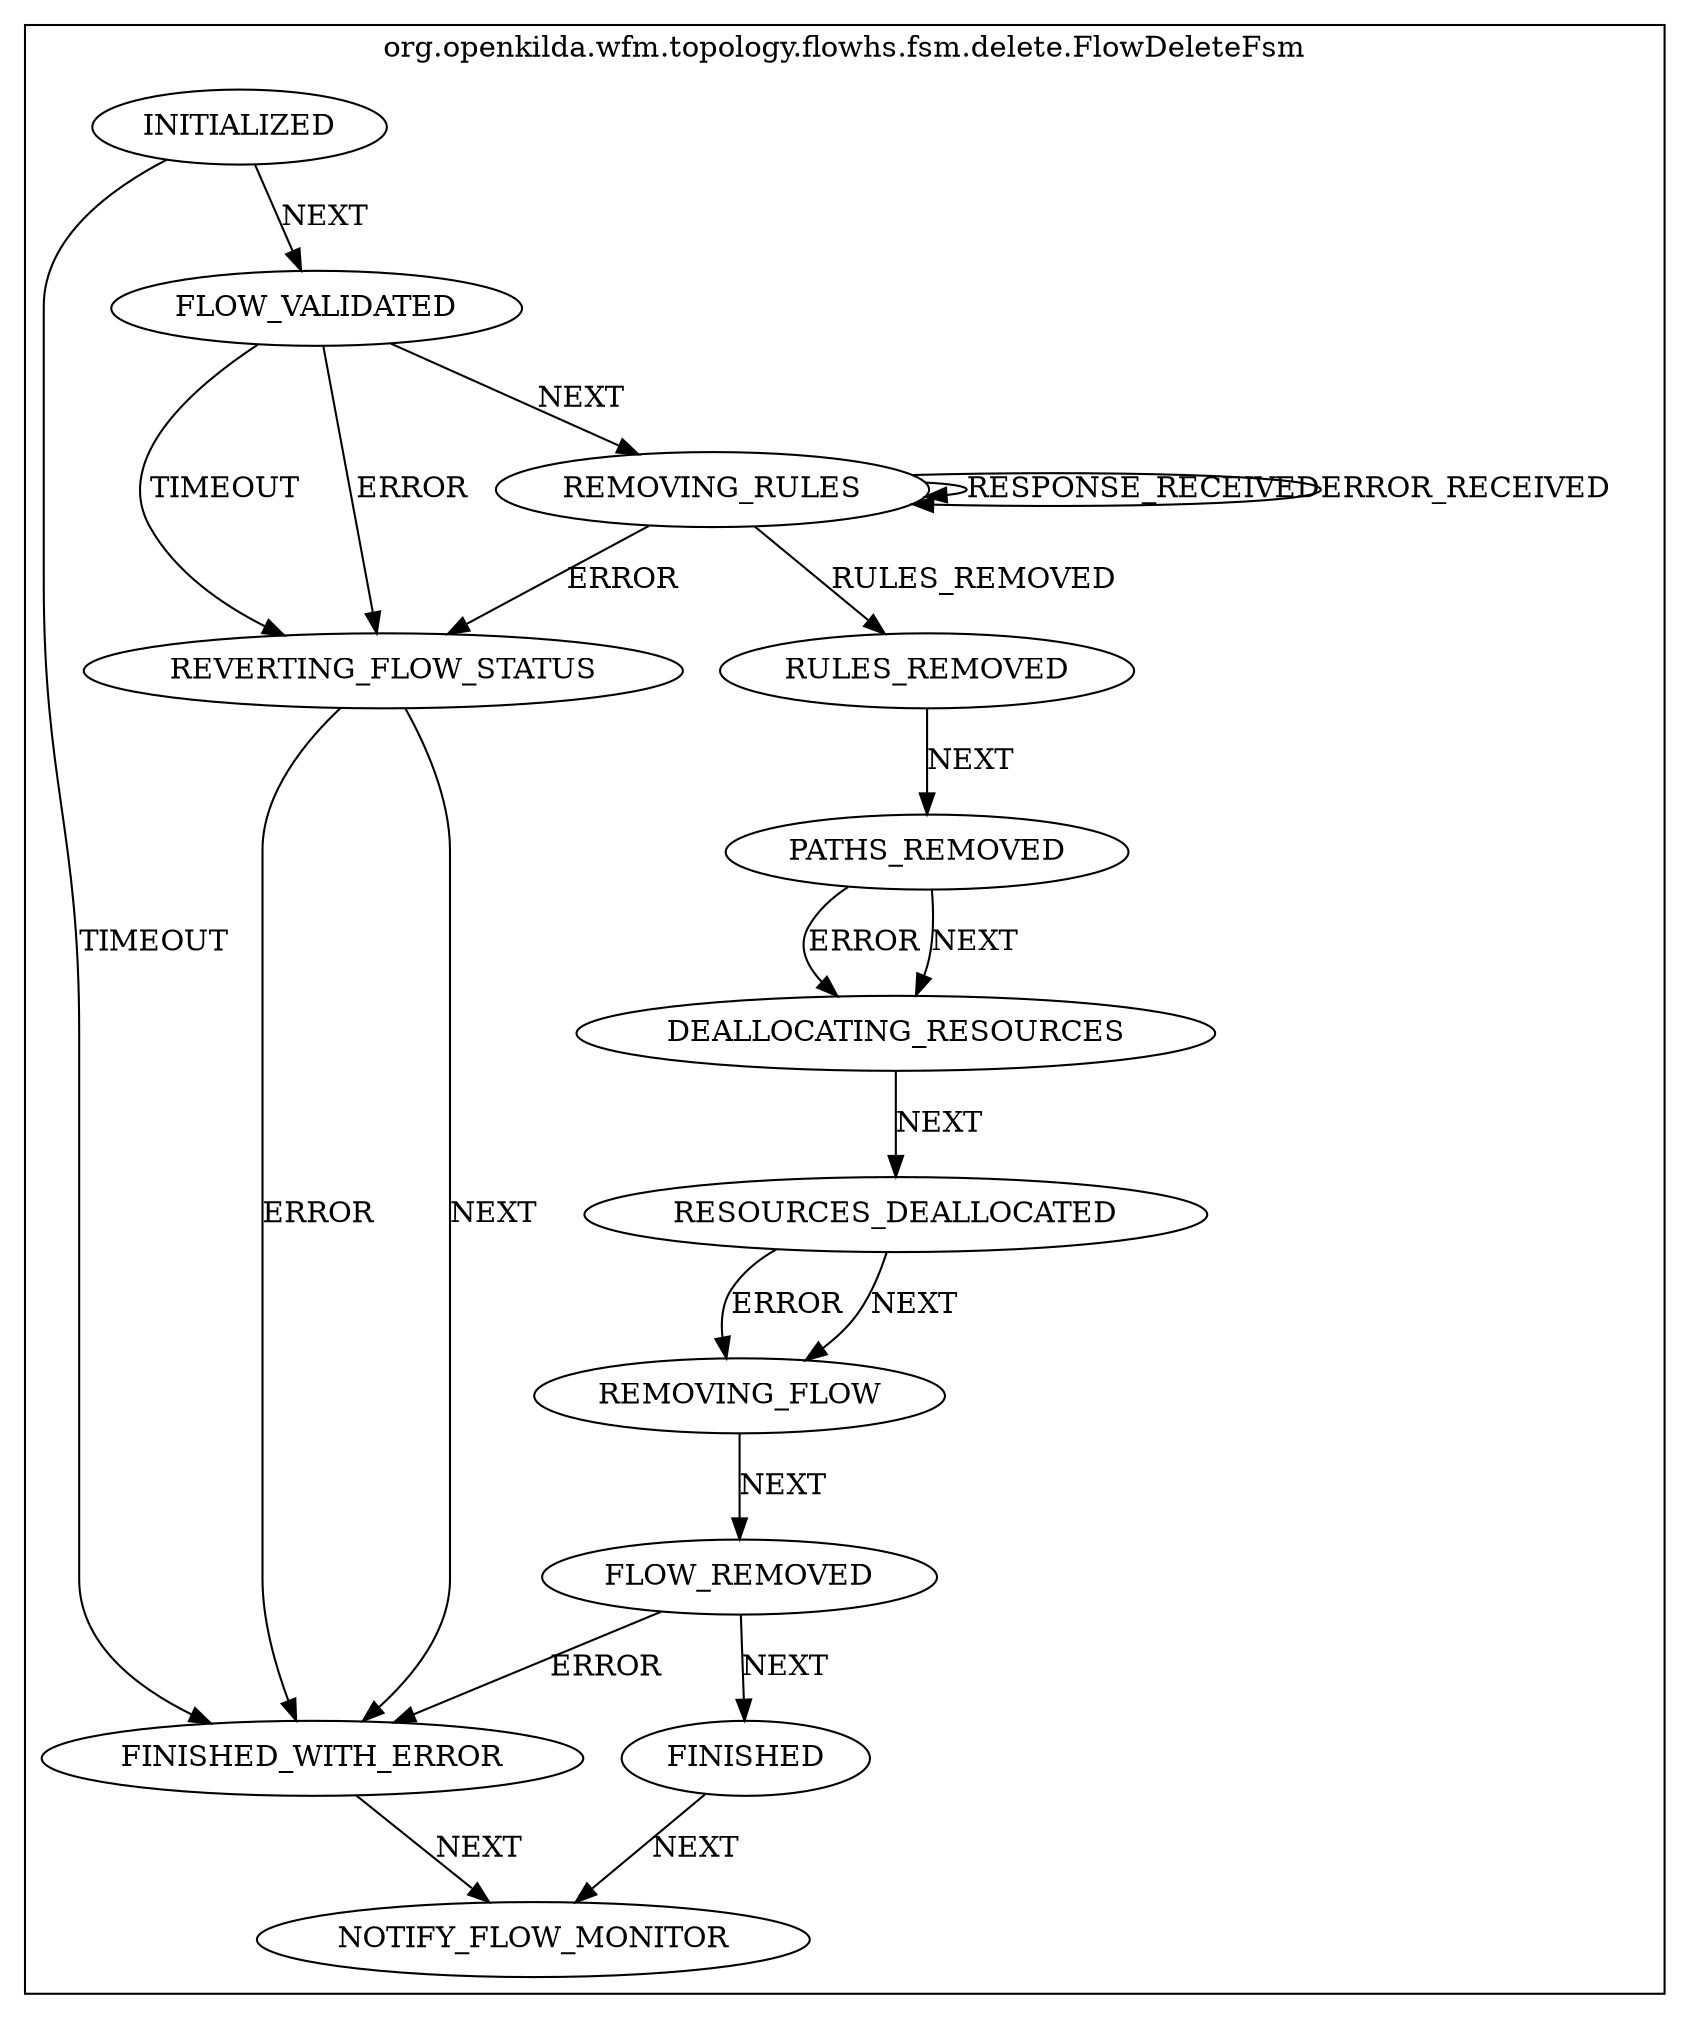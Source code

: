 digraph {
compound=true;
subgraph cluster_StateMachine {
label="org.openkilda.wfm.topology.flowhs.fsm.delete.FlowDeleteFsm";
FLOW_REMOVED [label="FLOW_REMOVED"];
FINISHED [label="FINISHED"];
FINISHED_WITH_ERROR [label="FINISHED_WITH_ERROR"];
NOTIFY_FLOW_MONITOR [label="NOTIFY_FLOW_MONITOR"];
REMOVING_FLOW [label="REMOVING_FLOW"];
FLOW_VALIDATED [label="FLOW_VALIDATED"];
RULES_REMOVED [label="RULES_REMOVED"];
INITIALIZED [label="INITIALIZED"];
PATHS_REMOVED [label="PATHS_REMOVED"];
DEALLOCATING_RESOURCES [label="DEALLOCATING_RESOURCES"];
RESOURCES_DEALLOCATED [label="RESOURCES_DEALLOCATED"];
REMOVING_RULES [label="REMOVING_RULES"];
REVERTING_FLOW_STATUS [label="REVERTING_FLOW_STATUS"];

FLOW_REMOVED -> FINISHED [ label="NEXT"];
FINISHED -> NOTIFY_FLOW_MONITOR [ label="NEXT" ];
FLOW_REMOVED -> FINISHED_WITH_ERROR [ label="ERROR"];
REMOVING_FLOW -> FLOW_REMOVED [ label="NEXT"];
FLOW_VALIDATED -> REMOVING_RULES [ label="NEXT"];
FLOW_VALIDATED -> REVERTING_FLOW_STATUS [ label="TIMEOUT"];
FLOW_VALIDATED -> REVERTING_FLOW_STATUS [ label="ERROR"];
RULES_REMOVED -> PATHS_REMOVED [ label="NEXT"];
INITIALIZED -> FLOW_VALIDATED [ label="NEXT"];
INITIALIZED -> FINISHED_WITH_ERROR [ label="TIMEOUT"];
PATHS_REMOVED -> DEALLOCATING_RESOURCES [ label="NEXT"];
PATHS_REMOVED -> DEALLOCATING_RESOURCES [ label="ERROR"];
DEALLOCATING_RESOURCES -> RESOURCES_DEALLOCATED [ label="NEXT"];
RESOURCES_DEALLOCATED -> REMOVING_FLOW [ label="NEXT"];
RESOURCES_DEALLOCATED -> REMOVING_FLOW [ label="ERROR"];
REMOVING_RULES -> REMOVING_RULES [ label="RESPONSE_RECEIVED"];
REMOVING_RULES -> REMOVING_RULES [ label="ERROR_RECEIVED"];
REMOVING_RULES -> RULES_REMOVED [ label="RULES_REMOVED"];
REMOVING_RULES -> REVERTING_FLOW_STATUS [ label="ERROR"];
REVERTING_FLOW_STATUS -> FINISHED_WITH_ERROR [ label="NEXT"];
REVERTING_FLOW_STATUS -> FINISHED_WITH_ERROR [ label="ERROR"];
FINISHED_WITH_ERROR -> NOTIFY_FLOW_MONITOR [ label="NEXT"];
}}
